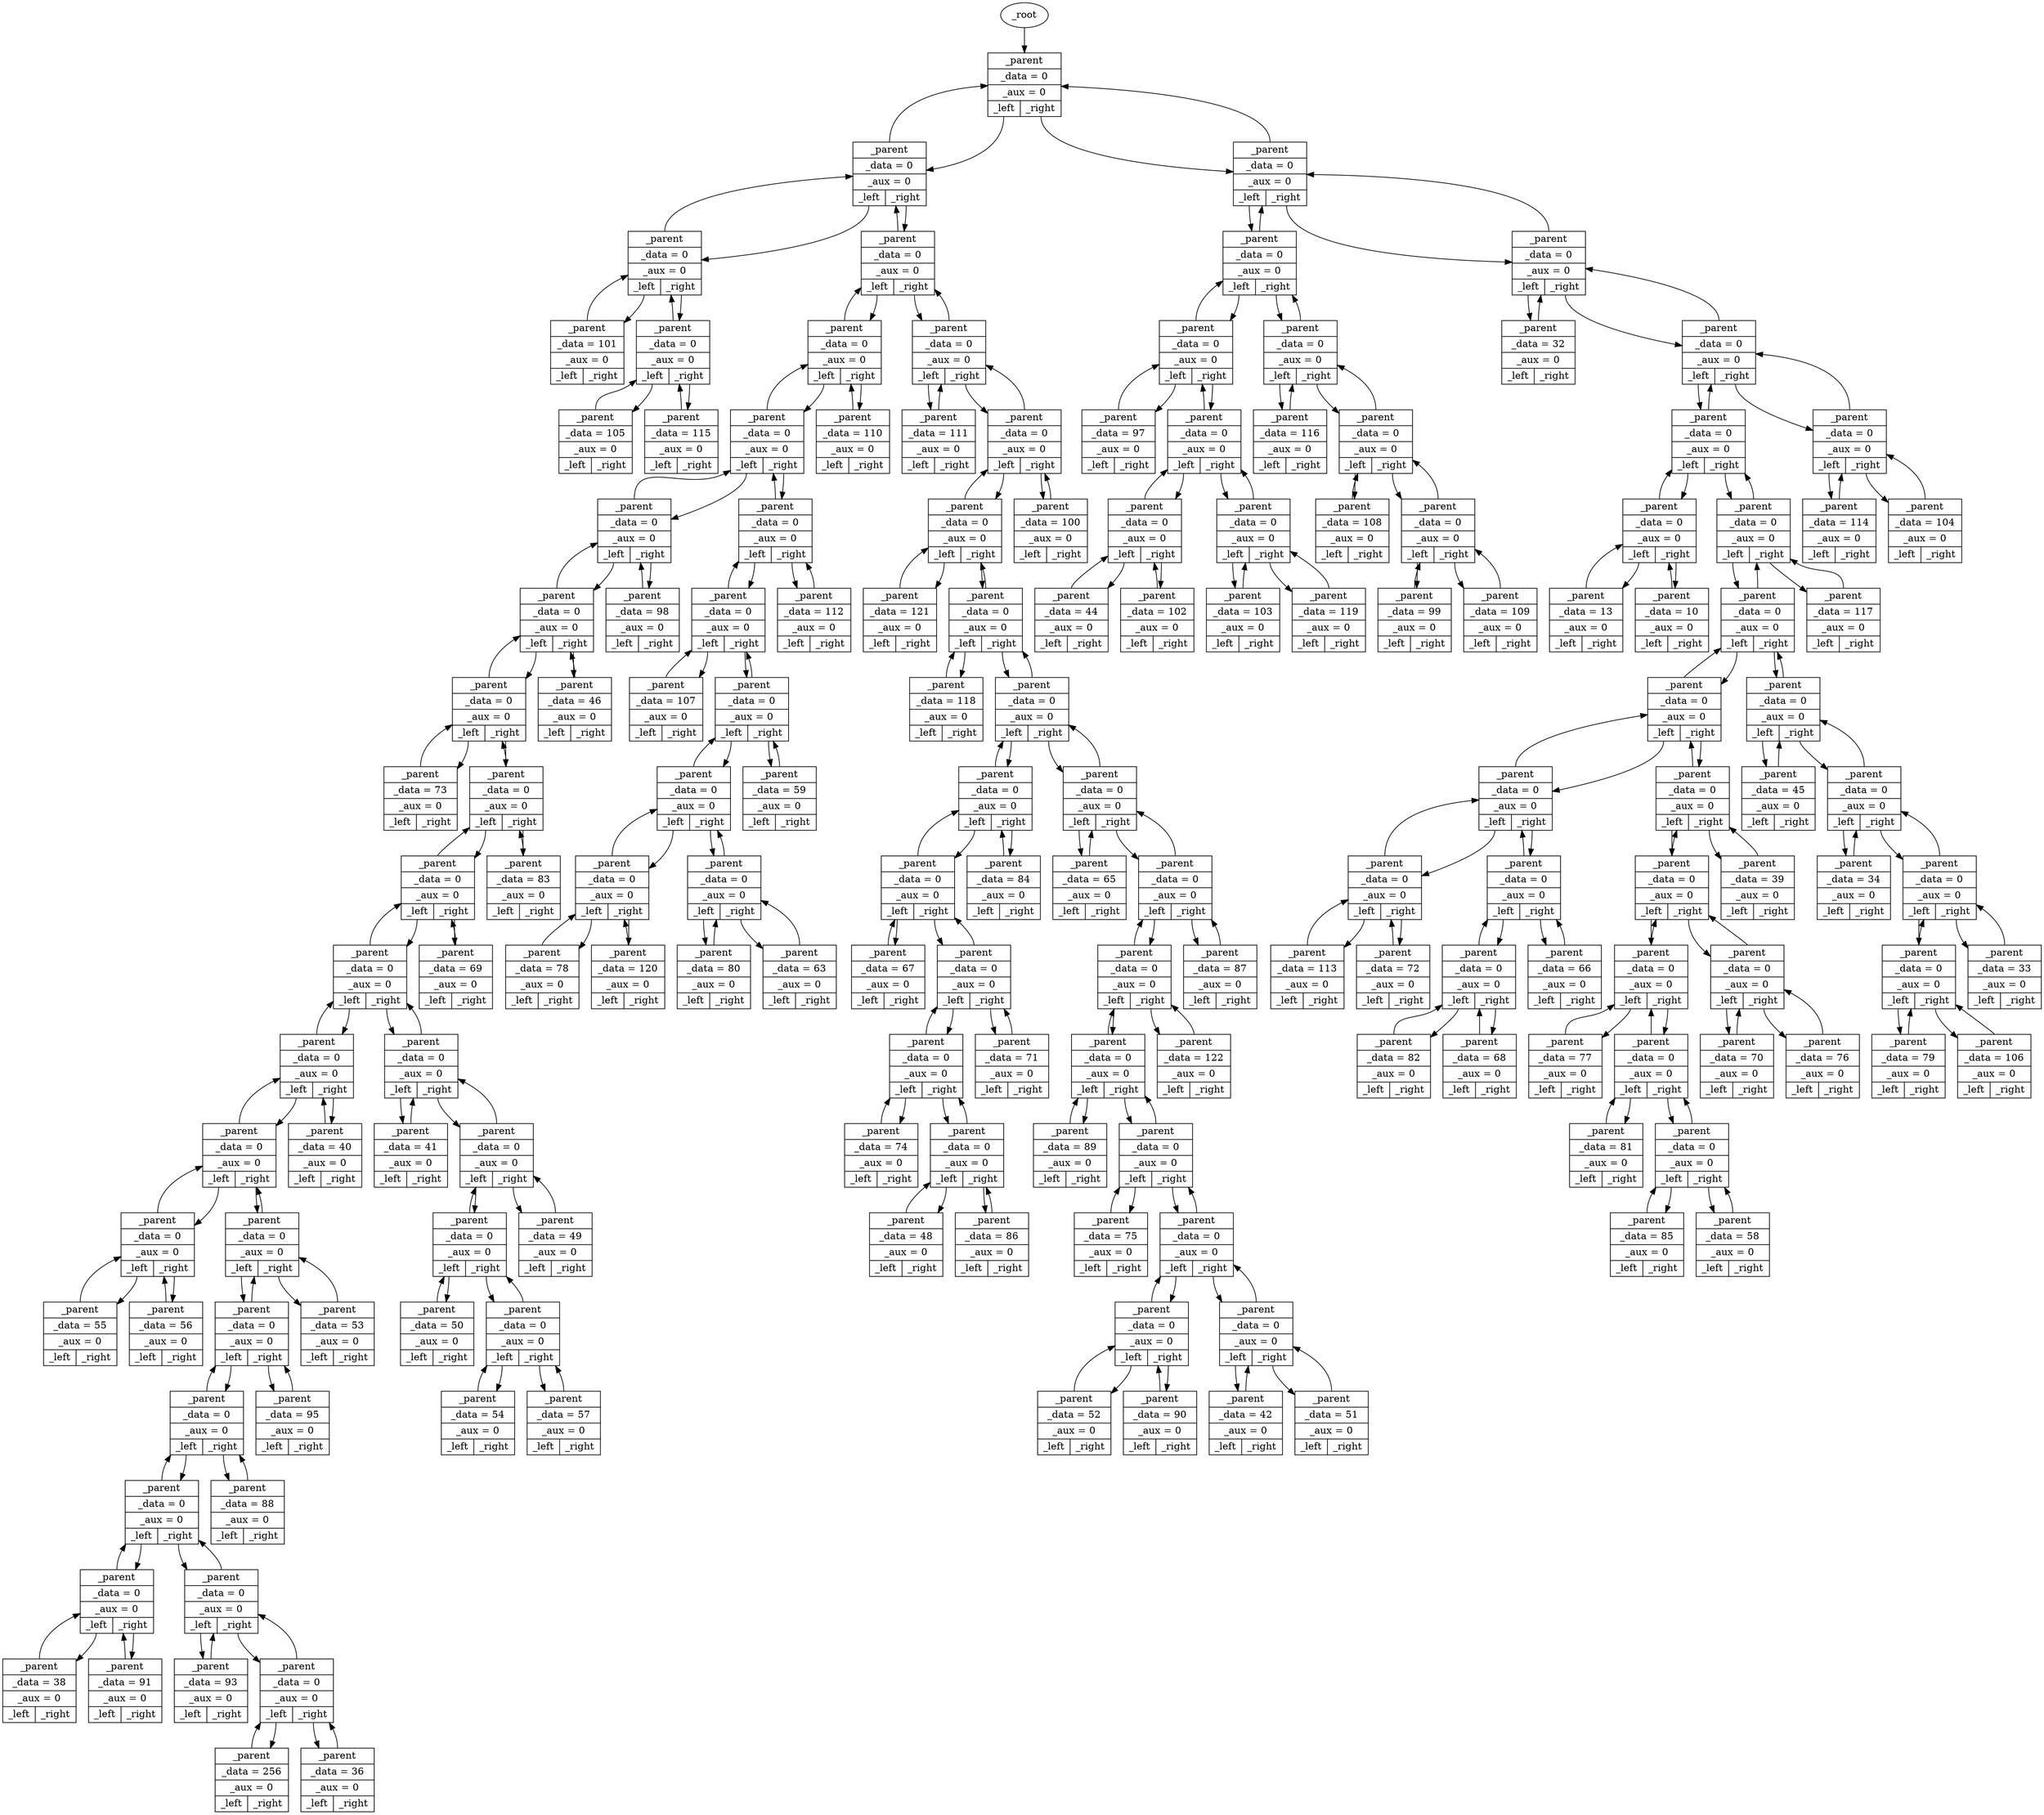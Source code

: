 digraph {
root [label="_root"];
root -> node0xc88010;
node0xc88010 [shape=record,label="{<parent> _parent | _data = 0 | _aux = 0 | { <left> _left | <right> _right } }"];
node0xc880a0 [shape=record,label="{<parent> _parent | _data = 0 | _aux = 0 | { <left> _left | <right> _right } }"];
node0xc8a330 [shape=record,label="{<parent> _parent | _data = 0 | _aux = 0 | { <left> _left | <right> _right } }"];
node0xc8c5b0 [shape=record,label="{<parent> _parent | _data = 101 | _aux = 0 | { <left> _left | <right> _right } }"];
node0xc8c5e0 [shape=record,label="{<parent> _parent | _data = 0 | _aux = 0 | { <left> _left | <right> _right } }"];
node0xc8c610 [shape=record,label="{<parent> _parent | _data = 105 | _aux = 0 | { <left> _left | <right> _right } }"];
node0xc8c640 [shape=record,label="{<parent> _parent | _data = 115 | _aux = 0 | { <left> _left | <right> _right } }"];
node0xc8c670 [shape=record,label="{<parent> _parent | _data = 0 | _aux = 0 | { <left> _left | <right> _right } }"];
node0xc8c6a0 [shape=record,label="{<parent> _parent | _data = 0 | _aux = 0 | { <left> _left | <right> _right } }"];
node0xc8c6d0 [shape=record,label="{<parent> _parent | _data = 0 | _aux = 0 | { <left> _left | <right> _right } }"];
node0xc8c700 [shape=record,label="{<parent> _parent | _data = 0 | _aux = 0 | { <left> _left | <right> _right } }"];
node0xc8c730 [shape=record,label="{<parent> _parent | _data = 0 | _aux = 0 | { <left> _left | <right> _right } }"];
node0xc8c760 [shape=record,label="{<parent> _parent | _data = 0 | _aux = 0 | { <left> _left | <right> _right } }"];
node0xc8c790 [shape=record,label="{<parent> _parent | _data = 73 | _aux = 0 | { <left> _left | <right> _right } }"];
node0xc8c7c0 [shape=record,label="{<parent> _parent | _data = 0 | _aux = 0 | { <left> _left | <right> _right } }"];
node0xc8c7f0 [shape=record,label="{<parent> _parent | _data = 0 | _aux = 0 | { <left> _left | <right> _right } }"];
node0xc8c820 [shape=record,label="{<parent> _parent | _data = 0 | _aux = 0 | { <left> _left | <right> _right } }"];
node0xc8c850 [shape=record,label="{<parent> _parent | _data = 0 | _aux = 0 | { <left> _left | <right> _right } }"];
node0xc8c880 [shape=record,label="{<parent> _parent | _data = 0 | _aux = 0 | { <left> _left | <right> _right } }"];
node0xc8c8b0 [shape=record,label="{<parent> _parent | _data = 0 | _aux = 0 | { <left> _left | <right> _right } }"];
node0xc8c8e0 [shape=record,label="{<parent> _parent | _data = 55 | _aux = 0 | { <left> _left | <right> _right } }"];
node0xc8c910 [shape=record,label="{<parent> _parent | _data = 56 | _aux = 0 | { <left> _left | <right> _right } }"];
node0xc8c940 [shape=record,label="{<parent> _parent | _data = 0 | _aux = 0 | { <left> _left | <right> _right } }"];
node0xc8c970 [shape=record,label="{<parent> _parent | _data = 0 | _aux = 0 | { <left> _left | <right> _right } }"];
node0xc8c9a0 [shape=record,label="{<parent> _parent | _data = 0 | _aux = 0 | { <left> _left | <right> _right } }"];
node0xc8c9d0 [shape=record,label="{<parent> _parent | _data = 0 | _aux = 0 | { <left> _left | <right> _right } }"];
node0xc8ca00 [shape=record,label="{<parent> _parent | _data = 0 | _aux = 0 | { <left> _left | <right> _right } }"];
node0xc8ca30 [shape=record,label="{<parent> _parent | _data = 38 | _aux = 0 | { <left> _left | <right> _right } }"];
node0xc8ca60 [shape=record,label="{<parent> _parent | _data = 91 | _aux = 0 | { <left> _left | <right> _right } }"];
node0xc8ca90 [shape=record,label="{<parent> _parent | _data = 0 | _aux = 0 | { <left> _left | <right> _right } }"];
node0xc8cac0 [shape=record,label="{<parent> _parent | _data = 93 | _aux = 0 | { <left> _left | <right> _right } }"];
node0xc8caf0 [shape=record,label="{<parent> _parent | _data = 0 | _aux = 0 | { <left> _left | <right> _right } }"];
node0xc8cb20 [shape=record,label="{<parent> _parent | _data = 256 | _aux = 0 | { <left> _left | <right> _right } }"];
node0xc8cb50 [shape=record,label="{<parent> _parent | _data = 36 | _aux = 0 | { <left> _left | <right> _right } }"];
node0xc8cb80 [shape=record,label="{<parent> _parent | _data = 88 | _aux = 0 | { <left> _left | <right> _right } }"];
node0xc8cbb0 [shape=record,label="{<parent> _parent | _data = 95 | _aux = 0 | { <left> _left | <right> _right } }"];
node0xc8cbe0 [shape=record,label="{<parent> _parent | _data = 53 | _aux = 0 | { <left> _left | <right> _right } }"];
node0xc8cc10 [shape=record,label="{<parent> _parent | _data = 40 | _aux = 0 | { <left> _left | <right> _right } }"];
node0xc8cc40 [shape=record,label="{<parent> _parent | _data = 0 | _aux = 0 | { <left> _left | <right> _right } }"];
node0xc8cc70 [shape=record,label="{<parent> _parent | _data = 41 | _aux = 0 | { <left> _left | <right> _right } }"];
node0xc8cca0 [shape=record,label="{<parent> _parent | _data = 0 | _aux = 0 | { <left> _left | <right> _right } }"];
node0xc8ccd0 [shape=record,label="{<parent> _parent | _data = 0 | _aux = 0 | { <left> _left | <right> _right } }"];
node0xc8cd00 [shape=record,label="{<parent> _parent | _data = 50 | _aux = 0 | { <left> _left | <right> _right } }"];
node0xc8cd30 [shape=record,label="{<parent> _parent | _data = 0 | _aux = 0 | { <left> _left | <right> _right } }"];
node0xc8cd60 [shape=record,label="{<parent> _parent | _data = 54 | _aux = 0 | { <left> _left | <right> _right } }"];
node0xc8cd90 [shape=record,label="{<parent> _parent | _data = 57 | _aux = 0 | { <left> _left | <right> _right } }"];
node0xc8cdc0 [shape=record,label="{<parent> _parent | _data = 49 | _aux = 0 | { <left> _left | <right> _right } }"];
node0xc8cdf0 [shape=record,label="{<parent> _parent | _data = 69 | _aux = 0 | { <left> _left | <right> _right } }"];
node0xc8ce20 [shape=record,label="{<parent> _parent | _data = 83 | _aux = 0 | { <left> _left | <right> _right } }"];
node0xc8ce50 [shape=record,label="{<parent> _parent | _data = 46 | _aux = 0 | { <left> _left | <right> _right } }"];
node0xc8ce80 [shape=record,label="{<parent> _parent | _data = 98 | _aux = 0 | { <left> _left | <right> _right } }"];
node0xc8ceb0 [shape=record,label="{<parent> _parent | _data = 0 | _aux = 0 | { <left> _left | <right> _right } }"];
node0xc8cee0 [shape=record,label="{<parent> _parent | _data = 0 | _aux = 0 | { <left> _left | <right> _right } }"];
node0xc8cf10 [shape=record,label="{<parent> _parent | _data = 107 | _aux = 0 | { <left> _left | <right> _right } }"];
node0xc8cf40 [shape=record,label="{<parent> _parent | _data = 0 | _aux = 0 | { <left> _left | <right> _right } }"];
node0xc8cf70 [shape=record,label="{<parent> _parent | _data = 0 | _aux = 0 | { <left> _left | <right> _right } }"];
node0xc8cfa0 [shape=record,label="{<parent> _parent | _data = 0 | _aux = 0 | { <left> _left | <right> _right } }"];
node0xc8cfd0 [shape=record,label="{<parent> _parent | _data = 78 | _aux = 0 | { <left> _left | <right> _right } }"];
node0xc8d000 [shape=record,label="{<parent> _parent | _data = 120 | _aux = 0 | { <left> _left | <right> _right } }"];
node0xc8d030 [shape=record,label="{<parent> _parent | _data = 0 | _aux = 0 | { <left> _left | <right> _right } }"];
node0xc8d060 [shape=record,label="{<parent> _parent | _data = 80 | _aux = 0 | { <left> _left | <right> _right } }"];
node0xc8d090 [shape=record,label="{<parent> _parent | _data = 63 | _aux = 0 | { <left> _left | <right> _right } }"];
node0xc8d0c0 [shape=record,label="{<parent> _parent | _data = 59 | _aux = 0 | { <left> _left | <right> _right } }"];
node0xc8d0f0 [shape=record,label="{<parent> _parent | _data = 112 | _aux = 0 | { <left> _left | <right> _right } }"];
node0xc8d120 [shape=record,label="{<parent> _parent | _data = 110 | _aux = 0 | { <left> _left | <right> _right } }"];
node0xc8d150 [shape=record,label="{<parent> _parent | _data = 0 | _aux = 0 | { <left> _left | <right> _right } }"];
node0xc8d180 [shape=record,label="{<parent> _parent | _data = 111 | _aux = 0 | { <left> _left | <right> _right } }"];
node0xc8d1b0 [shape=record,label="{<parent> _parent | _data = 0 | _aux = 0 | { <left> _left | <right> _right } }"];
node0xc8d1e0 [shape=record,label="{<parent> _parent | _data = 0 | _aux = 0 | { <left> _left | <right> _right } }"];
node0xc8d210 [shape=record,label="{<parent> _parent | _data = 121 | _aux = 0 | { <left> _left | <right> _right } }"];
node0xc8d240 [shape=record,label="{<parent> _parent | _data = 0 | _aux = 0 | { <left> _left | <right> _right } }"];
node0xc8d270 [shape=record,label="{<parent> _parent | _data = 118 | _aux = 0 | { <left> _left | <right> _right } }"];
node0xc8d2a0 [shape=record,label="{<parent> _parent | _data = 0 | _aux = 0 | { <left> _left | <right> _right } }"];
node0xc8d2d0 [shape=record,label="{<parent> _parent | _data = 0 | _aux = 0 | { <left> _left | <right> _right } }"];
node0xc8d300 [shape=record,label="{<parent> _parent | _data = 0 | _aux = 0 | { <left> _left | <right> _right } }"];
node0xc8d330 [shape=record,label="{<parent> _parent | _data = 67 | _aux = 0 | { <left> _left | <right> _right } }"];
node0xc8d360 [shape=record,label="{<parent> _parent | _data = 0 | _aux = 0 | { <left> _left | <right> _right } }"];
node0xc8d390 [shape=record,label="{<parent> _parent | _data = 0 | _aux = 0 | { <left> _left | <right> _right } }"];
node0xc8d3c0 [shape=record,label="{<parent> _parent | _data = 74 | _aux = 0 | { <left> _left | <right> _right } }"];
node0xc8d3f0 [shape=record,label="{<parent> _parent | _data = 0 | _aux = 0 | { <left> _left | <right> _right } }"];
node0xc8d420 [shape=record,label="{<parent> _parent | _data = 48 | _aux = 0 | { <left> _left | <right> _right } }"];
node0xc8d450 [shape=record,label="{<parent> _parent | _data = 86 | _aux = 0 | { <left> _left | <right> _right } }"];
node0xc8d480 [shape=record,label="{<parent> _parent | _data = 71 | _aux = 0 | { <left> _left | <right> _right } }"];
node0xc8d4b0 [shape=record,label="{<parent> _parent | _data = 84 | _aux = 0 | { <left> _left | <right> _right } }"];
node0xc8d4e0 [shape=record,label="{<parent> _parent | _data = 0 | _aux = 0 | { <left> _left | <right> _right } }"];
node0xc8d510 [shape=record,label="{<parent> _parent | _data = 65 | _aux = 0 | { <left> _left | <right> _right } }"];
node0xc8d540 [shape=record,label="{<parent> _parent | _data = 0 | _aux = 0 | { <left> _left | <right> _right } }"];
node0xc8d570 [shape=record,label="{<parent> _parent | _data = 0 | _aux = 0 | { <left> _left | <right> _right } }"];
node0xc8d5a0 [shape=record,label="{<parent> _parent | _data = 0 | _aux = 0 | { <left> _left | <right> _right } }"];
node0xc8d5d0 [shape=record,label="{<parent> _parent | _data = 89 | _aux = 0 | { <left> _left | <right> _right } }"];
node0xc8d600 [shape=record,label="{<parent> _parent | _data = 0 | _aux = 0 | { <left> _left | <right> _right } }"];
node0xc8d630 [shape=record,label="{<parent> _parent | _data = 75 | _aux = 0 | { <left> _left | <right> _right } }"];
node0xc8d660 [shape=record,label="{<parent> _parent | _data = 0 | _aux = 0 | { <left> _left | <right> _right } }"];
node0xc8d690 [shape=record,label="{<parent> _parent | _data = 0 | _aux = 0 | { <left> _left | <right> _right } }"];
node0xc8d6c0 [shape=record,label="{<parent> _parent | _data = 52 | _aux = 0 | { <left> _left | <right> _right } }"];
node0xc8d6f0 [shape=record,label="{<parent> _parent | _data = 90 | _aux = 0 | { <left> _left | <right> _right } }"];
node0xc8d720 [shape=record,label="{<parent> _parent | _data = 0 | _aux = 0 | { <left> _left | <right> _right } }"];
node0xc8d750 [shape=record,label="{<parent> _parent | _data = 42 | _aux = 0 | { <left> _left | <right> _right } }"];
node0xc8d780 [shape=record,label="{<parent> _parent | _data = 51 | _aux = 0 | { <left> _left | <right> _right } }"];
node0xc8d7b0 [shape=record,label="{<parent> _parent | _data = 122 | _aux = 0 | { <left> _left | <right> _right } }"];
node0xc8d7e0 [shape=record,label="{<parent> _parent | _data = 87 | _aux = 0 | { <left> _left | <right> _right } }"];
node0xc8d810 [shape=record,label="{<parent> _parent | _data = 100 | _aux = 0 | { <left> _left | <right> _right } }"];
node0xc8d840 [shape=record,label="{<parent> _parent | _data = 0 | _aux = 0 | { <left> _left | <right> _right } }"];
node0xc8d870 [shape=record,label="{<parent> _parent | _data = 0 | _aux = 0 | { <left> _left | <right> _right } }"];
node0xc8d8a0 [shape=record,label="{<parent> _parent | _data = 0 | _aux = 0 | { <left> _left | <right> _right } }"];
node0xc8d8d0 [shape=record,label="{<parent> _parent | _data = 97 | _aux = 0 | { <left> _left | <right> _right } }"];
node0xc8d900 [shape=record,label="{<parent> _parent | _data = 0 | _aux = 0 | { <left> _left | <right> _right } }"];
node0xc8d930 [shape=record,label="{<parent> _parent | _data = 0 | _aux = 0 | { <left> _left | <right> _right } }"];
node0xc8d960 [shape=record,label="{<parent> _parent | _data = 44 | _aux = 0 | { <left> _left | <right> _right } }"];
node0xc8d990 [shape=record,label="{<parent> _parent | _data = 102 | _aux = 0 | { <left> _left | <right> _right } }"];
node0xc8d9c0 [shape=record,label="{<parent> _parent | _data = 0 | _aux = 0 | { <left> _left | <right> _right } }"];
node0xc8d9f0 [shape=record,label="{<parent> _parent | _data = 103 | _aux = 0 | { <left> _left | <right> _right } }"];
node0xc8da20 [shape=record,label="{<parent> _parent | _data = 119 | _aux = 0 | { <left> _left | <right> _right } }"];
node0xc8da50 [shape=record,label="{<parent> _parent | _data = 0 | _aux = 0 | { <left> _left | <right> _right } }"];
node0xc8da80 [shape=record,label="{<parent> _parent | _data = 116 | _aux = 0 | { <left> _left | <right> _right } }"];
node0xc8dab0 [shape=record,label="{<parent> _parent | _data = 0 | _aux = 0 | { <left> _left | <right> _right } }"];
node0xc8dae0 [shape=record,label="{<parent> _parent | _data = 108 | _aux = 0 | { <left> _left | <right> _right } }"];
node0xc8db10 [shape=record,label="{<parent> _parent | _data = 0 | _aux = 0 | { <left> _left | <right> _right } }"];
node0xc8db40 [shape=record,label="{<parent> _parent | _data = 99 | _aux = 0 | { <left> _left | <right> _right } }"];
node0xc8db70 [shape=record,label="{<parent> _parent | _data = 109 | _aux = 0 | { <left> _left | <right> _right } }"];
node0xc8dba0 [shape=record,label="{<parent> _parent | _data = 0 | _aux = 0 | { <left> _left | <right> _right } }"];
node0xc8dbd0 [shape=record,label="{<parent> _parent | _data = 32 | _aux = 0 | { <left> _left | <right> _right } }"];
node0xc8dc00 [shape=record,label="{<parent> _parent | _data = 0 | _aux = 0 | { <left> _left | <right> _right } }"];
node0xc8dc30 [shape=record,label="{<parent> _parent | _data = 0 | _aux = 0 | { <left> _left | <right> _right } }"];
node0xc8dc60 [shape=record,label="{<parent> _parent | _data = 0 | _aux = 0 | { <left> _left | <right> _right } }"];
node0xc8dc90 [shape=record,label="{<parent> _parent | _data = 13 | _aux = 0 | { <left> _left | <right> _right } }"];
node0xc8dcc0 [shape=record,label="{<parent> _parent | _data = 10 | _aux = 0 | { <left> _left | <right> _right } }"];
node0xc8dcf0 [shape=record,label="{<parent> _parent | _data = 0 | _aux = 0 | { <left> _left | <right> _right } }"];
node0xc8dd20 [shape=record,label="{<parent> _parent | _data = 0 | _aux = 0 | { <left> _left | <right> _right } }"];
node0xc8dd50 [shape=record,label="{<parent> _parent | _data = 0 | _aux = 0 | { <left> _left | <right> _right } }"];
node0xc8dd80 [shape=record,label="{<parent> _parent | _data = 0 | _aux = 0 | { <left> _left | <right> _right } }"];
node0xc8ddb0 [shape=record,label="{<parent> _parent | _data = 0 | _aux = 0 | { <left> _left | <right> _right } }"];
node0xc8dde0 [shape=record,label="{<parent> _parent | _data = 113 | _aux = 0 | { <left> _left | <right> _right } }"];
node0xc8de10 [shape=record,label="{<parent> _parent | _data = 72 | _aux = 0 | { <left> _left | <right> _right } }"];
node0xc8de40 [shape=record,label="{<parent> _parent | _data = 0 | _aux = 0 | { <left> _left | <right> _right } }"];
node0xc8de70 [shape=record,label="{<parent> _parent | _data = 0 | _aux = 0 | { <left> _left | <right> _right } }"];
node0xc8dea0 [shape=record,label="{<parent> _parent | _data = 82 | _aux = 0 | { <left> _left | <right> _right } }"];
node0xc8ded0 [shape=record,label="{<parent> _parent | _data = 68 | _aux = 0 | { <left> _left | <right> _right } }"];
node0xc8df00 [shape=record,label="{<parent> _parent | _data = 66 | _aux = 0 | { <left> _left | <right> _right } }"];
node0xc8df30 [shape=record,label="{<parent> _parent | _data = 0 | _aux = 0 | { <left> _left | <right> _right } }"];
node0xc8df60 [shape=record,label="{<parent> _parent | _data = 0 | _aux = 0 | { <left> _left | <right> _right } }"];
node0xc8df90 [shape=record,label="{<parent> _parent | _data = 0 | _aux = 0 | { <left> _left | <right> _right } }"];
node0xc8dfc0 [shape=record,label="{<parent> _parent | _data = 77 | _aux = 0 | { <left> _left | <right> _right } }"];
node0xc8dff0 [shape=record,label="{<parent> _parent | _data = 0 | _aux = 0 | { <left> _left | <right> _right } }"];
node0xc8e020 [shape=record,label="{<parent> _parent | _data = 81 | _aux = 0 | { <left> _left | <right> _right } }"];
node0xc8e050 [shape=record,label="{<parent> _parent | _data = 0 | _aux = 0 | { <left> _left | <right> _right } }"];
node0xc8e080 [shape=record,label="{<parent> _parent | _data = 85 | _aux = 0 | { <left> _left | <right> _right } }"];
node0xc8e0b0 [shape=record,label="{<parent> _parent | _data = 58 | _aux = 0 | { <left> _left | <right> _right } }"];
node0xc8e0e0 [shape=record,label="{<parent> _parent | _data = 0 | _aux = 0 | { <left> _left | <right> _right } }"];
node0xc8e110 [shape=record,label="{<parent> _parent | _data = 70 | _aux = 0 | { <left> _left | <right> _right } }"];
node0xc8e140 [shape=record,label="{<parent> _parent | _data = 76 | _aux = 0 | { <left> _left | <right> _right } }"];
node0xc8e170 [shape=record,label="{<parent> _parent | _data = 39 | _aux = 0 | { <left> _left | <right> _right } }"];
node0xc8e1a0 [shape=record,label="{<parent> _parent | _data = 0 | _aux = 0 | { <left> _left | <right> _right } }"];
node0xc8e1d0 [shape=record,label="{<parent> _parent | _data = 45 | _aux = 0 | { <left> _left | <right> _right } }"];
node0xc8e200 [shape=record,label="{<parent> _parent | _data = 0 | _aux = 0 | { <left> _left | <right> _right } }"];
node0xc8e230 [shape=record,label="{<parent> _parent | _data = 34 | _aux = 0 | { <left> _left | <right> _right } }"];
node0xc8e260 [shape=record,label="{<parent> _parent | _data = 0 | _aux = 0 | { <left> _left | <right> _right } }"];
node0xc8e290 [shape=record,label="{<parent> _parent | _data = 0 | _aux = 0 | { <left> _left | <right> _right } }"];
node0xc8e2c0 [shape=record,label="{<parent> _parent | _data = 79 | _aux = 0 | { <left> _left | <right> _right } }"];
node0xc8e2f0 [shape=record,label="{<parent> _parent | _data = 106 | _aux = 0 | { <left> _left | <right> _right } }"];
node0xc8e320 [shape=record,label="{<parent> _parent | _data = 33 | _aux = 0 | { <left> _left | <right> _right } }"];
node0xc8e350 [shape=record,label="{<parent> _parent | _data = 117 | _aux = 0 | { <left> _left | <right> _right } }"];
node0xc8e380 [shape=record,label="{<parent> _parent | _data = 0 | _aux = 0 | { <left> _left | <right> _right } }"];
node0xc8e3b0 [shape=record,label="{<parent> _parent | _data = 114 | _aux = 0 | { <left> _left | <right> _right } }"];
node0xc8e3e0 [shape=record,label="{<parent> _parent | _data = 104 | _aux = 0 | { <left> _left | <right> _right } }"];
node0xc88010:left:s -> node0xc8a330;
node0xc88010:right:s -> node0xc8d840;
node0xc880a0:parent:n -> node0xc8a330;
node0xc880a0:left:s -> node0xc8c5b0;
node0xc880a0:right:s -> node0xc8c5e0;
node0xc8a330:parent:n -> node0xc88010;
node0xc8a330:left:s -> node0xc880a0;
node0xc8a330:right:s -> node0xc8c670;
node0xc8c5b0:parent:n -> node0xc880a0;
node0xc8c5e0:parent:n -> node0xc880a0;
node0xc8c5e0:left:s -> node0xc8c610;
node0xc8c5e0:right:s -> node0xc8c640;
node0xc8c610:parent:n -> node0xc8c5e0;
node0xc8c640:parent:n -> node0xc8c5e0;
node0xc8c670:parent:n -> node0xc8a330;
node0xc8c670:left:s -> node0xc8c6a0;
node0xc8c670:right:s -> node0xc8d150;
node0xc8c6a0:parent:n -> node0xc8c670;
node0xc8c6a0:left:s -> node0xc8c6d0;
node0xc8c6a0:right:s -> node0xc8d120;
node0xc8c6d0:parent:n -> node0xc8c6a0;
node0xc8c6d0:left:s -> node0xc8c700;
node0xc8c6d0:right:s -> node0xc8ceb0;
node0xc8c700:parent:n -> node0xc8c6d0;
node0xc8c700:left:s -> node0xc8c730;
node0xc8c700:right:s -> node0xc8ce80;
node0xc8c730:parent:n -> node0xc8c700;
node0xc8c730:left:s -> node0xc8c760;
node0xc8c730:right:s -> node0xc8ce50;
node0xc8c760:parent:n -> node0xc8c730;
node0xc8c760:left:s -> node0xc8c790;
node0xc8c760:right:s -> node0xc8c7c0;
node0xc8c790:parent:n -> node0xc8c760;
node0xc8c7c0:parent:n -> node0xc8c760;
node0xc8c7c0:left:s -> node0xc8c7f0;
node0xc8c7c0:right:s -> node0xc8ce20;
node0xc8c7f0:parent:n -> node0xc8c7c0;
node0xc8c7f0:left:s -> node0xc8c820;
node0xc8c7f0:right:s -> node0xc8cdf0;
node0xc8c820:parent:n -> node0xc8c7f0;
node0xc8c820:left:s -> node0xc8c850;
node0xc8c820:right:s -> node0xc8cc40;
node0xc8c850:parent:n -> node0xc8c820;
node0xc8c850:left:s -> node0xc8c880;
node0xc8c850:right:s -> node0xc8cc10;
node0xc8c880:parent:n -> node0xc8c850;
node0xc8c880:left:s -> node0xc8c8b0;
node0xc8c880:right:s -> node0xc8c940;
node0xc8c8b0:parent:n -> node0xc8c880;
node0xc8c8b0:left:s -> node0xc8c8e0;
node0xc8c8b0:right:s -> node0xc8c910;
node0xc8c8e0:parent:n -> node0xc8c8b0;
node0xc8c910:parent:n -> node0xc8c8b0;
node0xc8c940:parent:n -> node0xc8c880;
node0xc8c940:left:s -> node0xc8c970;
node0xc8c940:right:s -> node0xc8cbe0;
node0xc8c970:parent:n -> node0xc8c940;
node0xc8c970:left:s -> node0xc8c9a0;
node0xc8c970:right:s -> node0xc8cbb0;
node0xc8c9a0:parent:n -> node0xc8c970;
node0xc8c9a0:left:s -> node0xc8c9d0;
node0xc8c9a0:right:s -> node0xc8cb80;
node0xc8c9d0:parent:n -> node0xc8c9a0;
node0xc8c9d0:left:s -> node0xc8ca00;
node0xc8c9d0:right:s -> node0xc8ca90;
node0xc8ca00:parent:n -> node0xc8c9d0;
node0xc8ca00:left:s -> node0xc8ca30;
node0xc8ca00:right:s -> node0xc8ca60;
node0xc8ca30:parent:n -> node0xc8ca00;
node0xc8ca60:parent:n -> node0xc8ca00;
node0xc8ca90:parent:n -> node0xc8c9d0;
node0xc8ca90:left:s -> node0xc8cac0;
node0xc8ca90:right:s -> node0xc8caf0;
node0xc8cac0:parent:n -> node0xc8ca90;
node0xc8caf0:parent:n -> node0xc8ca90;
node0xc8caf0:left:s -> node0xc8cb20;
node0xc8caf0:right:s -> node0xc8cb50;
node0xc8cb20:parent:n -> node0xc8caf0;
node0xc8cb50:parent:n -> node0xc8caf0;
node0xc8cb80:parent:n -> node0xc8c9a0;
node0xc8cbb0:parent:n -> node0xc8c970;
node0xc8cbe0:parent:n -> node0xc8c940;
node0xc8cc10:parent:n -> node0xc8c850;
node0xc8cc40:parent:n -> node0xc8c820;
node0xc8cc40:left:s -> node0xc8cc70;
node0xc8cc40:right:s -> node0xc8cca0;
node0xc8cc70:parent:n -> node0xc8cc40;
node0xc8cca0:parent:n -> node0xc8cc40;
node0xc8cca0:left:s -> node0xc8ccd0;
node0xc8cca0:right:s -> node0xc8cdc0;
node0xc8ccd0:parent:n -> node0xc8cca0;
node0xc8ccd0:left:s -> node0xc8cd00;
node0xc8ccd0:right:s -> node0xc8cd30;
node0xc8cd00:parent:n -> node0xc8ccd0;
node0xc8cd30:parent:n -> node0xc8ccd0;
node0xc8cd30:left:s -> node0xc8cd60;
node0xc8cd30:right:s -> node0xc8cd90;
node0xc8cd60:parent:n -> node0xc8cd30;
node0xc8cd90:parent:n -> node0xc8cd30;
node0xc8cdc0:parent:n -> node0xc8cca0;
node0xc8cdf0:parent:n -> node0xc8c7f0;
node0xc8ce20:parent:n -> node0xc8c7c0;
node0xc8ce50:parent:n -> node0xc8c730;
node0xc8ce80:parent:n -> node0xc8c700;
node0xc8ceb0:parent:n -> node0xc8c6d0;
node0xc8ceb0:left:s -> node0xc8cee0;
node0xc8ceb0:right:s -> node0xc8d0f0;
node0xc8cee0:parent:n -> node0xc8ceb0;
node0xc8cee0:left:s -> node0xc8cf10;
node0xc8cee0:right:s -> node0xc8cf40;
node0xc8cf10:parent:n -> node0xc8cee0;
node0xc8cf40:parent:n -> node0xc8cee0;
node0xc8cf40:left:s -> node0xc8cf70;
node0xc8cf40:right:s -> node0xc8d0c0;
node0xc8cf70:parent:n -> node0xc8cf40;
node0xc8cf70:left:s -> node0xc8cfa0;
node0xc8cf70:right:s -> node0xc8d030;
node0xc8cfa0:parent:n -> node0xc8cf70;
node0xc8cfa0:left:s -> node0xc8cfd0;
node0xc8cfa0:right:s -> node0xc8d000;
node0xc8cfd0:parent:n -> node0xc8cfa0;
node0xc8d000:parent:n -> node0xc8cfa0;
node0xc8d030:parent:n -> node0xc8cf70;
node0xc8d030:left:s -> node0xc8d060;
node0xc8d030:right:s -> node0xc8d090;
node0xc8d060:parent:n -> node0xc8d030;
node0xc8d090:parent:n -> node0xc8d030;
node0xc8d0c0:parent:n -> node0xc8cf40;
node0xc8d0f0:parent:n -> node0xc8ceb0;
node0xc8d120:parent:n -> node0xc8c6a0;
node0xc8d150:parent:n -> node0xc8c670;
node0xc8d150:left:s -> node0xc8d180;
node0xc8d150:right:s -> node0xc8d1b0;
node0xc8d180:parent:n -> node0xc8d150;
node0xc8d1b0:parent:n -> node0xc8d150;
node0xc8d1b0:left:s -> node0xc8d1e0;
node0xc8d1b0:right:s -> node0xc8d810;
node0xc8d1e0:parent:n -> node0xc8d1b0;
node0xc8d1e0:left:s -> node0xc8d210;
node0xc8d1e0:right:s -> node0xc8d240;
node0xc8d210:parent:n -> node0xc8d1e0;
node0xc8d240:parent:n -> node0xc8d1e0;
node0xc8d240:left:s -> node0xc8d270;
node0xc8d240:right:s -> node0xc8d2a0;
node0xc8d270:parent:n -> node0xc8d240;
node0xc8d2a0:parent:n -> node0xc8d240;
node0xc8d2a0:left:s -> node0xc8d2d0;
node0xc8d2a0:right:s -> node0xc8d4e0;
node0xc8d2d0:parent:n -> node0xc8d2a0;
node0xc8d2d0:left:s -> node0xc8d300;
node0xc8d2d0:right:s -> node0xc8d4b0;
node0xc8d300:parent:n -> node0xc8d2d0;
node0xc8d300:left:s -> node0xc8d330;
node0xc8d300:right:s -> node0xc8d360;
node0xc8d330:parent:n -> node0xc8d300;
node0xc8d360:parent:n -> node0xc8d300;
node0xc8d360:left:s -> node0xc8d390;
node0xc8d360:right:s -> node0xc8d480;
node0xc8d390:parent:n -> node0xc8d360;
node0xc8d390:left:s -> node0xc8d3c0;
node0xc8d390:right:s -> node0xc8d3f0;
node0xc8d3c0:parent:n -> node0xc8d390;
node0xc8d3f0:parent:n -> node0xc8d390;
node0xc8d3f0:left:s -> node0xc8d420;
node0xc8d3f0:right:s -> node0xc8d450;
node0xc8d420:parent:n -> node0xc8d3f0;
node0xc8d450:parent:n -> node0xc8d3f0;
node0xc8d480:parent:n -> node0xc8d360;
node0xc8d4b0:parent:n -> node0xc8d2d0;
node0xc8d4e0:parent:n -> node0xc8d2a0;
node0xc8d4e0:left:s -> node0xc8d510;
node0xc8d4e0:right:s -> node0xc8d540;
node0xc8d510:parent:n -> node0xc8d4e0;
node0xc8d540:parent:n -> node0xc8d4e0;
node0xc8d540:left:s -> node0xc8d570;
node0xc8d540:right:s -> node0xc8d7e0;
node0xc8d570:parent:n -> node0xc8d540;
node0xc8d570:left:s -> node0xc8d5a0;
node0xc8d570:right:s -> node0xc8d7b0;
node0xc8d5a0:parent:n -> node0xc8d570;
node0xc8d5a0:left:s -> node0xc8d5d0;
node0xc8d5a0:right:s -> node0xc8d600;
node0xc8d5d0:parent:n -> node0xc8d5a0;
node0xc8d600:parent:n -> node0xc8d5a0;
node0xc8d600:left:s -> node0xc8d630;
node0xc8d600:right:s -> node0xc8d660;
node0xc8d630:parent:n -> node0xc8d600;
node0xc8d660:parent:n -> node0xc8d600;
node0xc8d660:left:s -> node0xc8d690;
node0xc8d660:right:s -> node0xc8d720;
node0xc8d690:parent:n -> node0xc8d660;
node0xc8d690:left:s -> node0xc8d6c0;
node0xc8d690:right:s -> node0xc8d6f0;
node0xc8d6c0:parent:n -> node0xc8d690;
node0xc8d6f0:parent:n -> node0xc8d690;
node0xc8d720:parent:n -> node0xc8d660;
node0xc8d720:left:s -> node0xc8d750;
node0xc8d720:right:s -> node0xc8d780;
node0xc8d750:parent:n -> node0xc8d720;
node0xc8d780:parent:n -> node0xc8d720;
node0xc8d7b0:parent:n -> node0xc8d570;
node0xc8d7e0:parent:n -> node0xc8d540;
node0xc8d810:parent:n -> node0xc8d1b0;
node0xc8d840:parent:n -> node0xc88010;
node0xc8d840:left:s -> node0xc8d870;
node0xc8d840:right:s -> node0xc8dba0;
node0xc8d870:parent:n -> node0xc8d840;
node0xc8d870:left:s -> node0xc8d8a0;
node0xc8d870:right:s -> node0xc8da50;
node0xc8d8a0:parent:n -> node0xc8d870;
node0xc8d8a0:left:s -> node0xc8d8d0;
node0xc8d8a0:right:s -> node0xc8d900;
node0xc8d8d0:parent:n -> node0xc8d8a0;
node0xc8d900:parent:n -> node0xc8d8a0;
node0xc8d900:left:s -> node0xc8d930;
node0xc8d900:right:s -> node0xc8d9c0;
node0xc8d930:parent:n -> node0xc8d900;
node0xc8d930:left:s -> node0xc8d960;
node0xc8d930:right:s -> node0xc8d990;
node0xc8d960:parent:n -> node0xc8d930;
node0xc8d990:parent:n -> node0xc8d930;
node0xc8d9c0:parent:n -> node0xc8d900;
node0xc8d9c0:left:s -> node0xc8d9f0;
node0xc8d9c0:right:s -> node0xc8da20;
node0xc8d9f0:parent:n -> node0xc8d9c0;
node0xc8da20:parent:n -> node0xc8d9c0;
node0xc8da50:parent:n -> node0xc8d870;
node0xc8da50:left:s -> node0xc8da80;
node0xc8da50:right:s -> node0xc8dab0;
node0xc8da80:parent:n -> node0xc8da50;
node0xc8dab0:parent:n -> node0xc8da50;
node0xc8dab0:left:s -> node0xc8dae0;
node0xc8dab0:right:s -> node0xc8db10;
node0xc8dae0:parent:n -> node0xc8dab0;
node0xc8db10:parent:n -> node0xc8dab0;
node0xc8db10:left:s -> node0xc8db40;
node0xc8db10:right:s -> node0xc8db70;
node0xc8db40:parent:n -> node0xc8db10;
node0xc8db70:parent:n -> node0xc8db10;
node0xc8dba0:parent:n -> node0xc8d840;
node0xc8dba0:left:s -> node0xc8dbd0;
node0xc8dba0:right:s -> node0xc8dc00;
node0xc8dbd0:parent:n -> node0xc8dba0;
node0xc8dc00:parent:n -> node0xc8dba0;
node0xc8dc00:left:s -> node0xc8dc30;
node0xc8dc00:right:s -> node0xc8e380;
node0xc8dc30:parent:n -> node0xc8dc00;
node0xc8dc30:left:s -> node0xc8dc60;
node0xc8dc30:right:s -> node0xc8dcf0;
node0xc8dc60:parent:n -> node0xc8dc30;
node0xc8dc60:left:s -> node0xc8dc90;
node0xc8dc60:right:s -> node0xc8dcc0;
node0xc8dc90:parent:n -> node0xc8dc60;
node0xc8dcc0:parent:n -> node0xc8dc60;
node0xc8dcf0:parent:n -> node0xc8dc30;
node0xc8dcf0:left:s -> node0xc8dd20;
node0xc8dcf0:right:s -> node0xc8e350;
node0xc8dd20:parent:n -> node0xc8dcf0;
node0xc8dd20:left:s -> node0xc8dd50;
node0xc8dd20:right:s -> node0xc8e1a0;
node0xc8dd50:parent:n -> node0xc8dd20;
node0xc8dd50:left:s -> node0xc8dd80;
node0xc8dd50:right:s -> node0xc8df30;
node0xc8dd80:parent:n -> node0xc8dd50;
node0xc8dd80:left:s -> node0xc8ddb0;
node0xc8dd80:right:s -> node0xc8de40;
node0xc8ddb0:parent:n -> node0xc8dd80;
node0xc8ddb0:left:s -> node0xc8dde0;
node0xc8ddb0:right:s -> node0xc8de10;
node0xc8dde0:parent:n -> node0xc8ddb0;
node0xc8de10:parent:n -> node0xc8ddb0;
node0xc8de40:parent:n -> node0xc8dd80;
node0xc8de40:left:s -> node0xc8de70;
node0xc8de40:right:s -> node0xc8df00;
node0xc8de70:parent:n -> node0xc8de40;
node0xc8de70:left:s -> node0xc8dea0;
node0xc8de70:right:s -> node0xc8ded0;
node0xc8dea0:parent:n -> node0xc8de70;
node0xc8ded0:parent:n -> node0xc8de70;
node0xc8df00:parent:n -> node0xc8de40;
node0xc8df30:parent:n -> node0xc8dd50;
node0xc8df30:left:s -> node0xc8df60;
node0xc8df30:right:s -> node0xc8e170;
node0xc8df60:parent:n -> node0xc8df30;
node0xc8df60:left:s -> node0xc8df90;
node0xc8df60:right:s -> node0xc8e0e0;
node0xc8df90:parent:n -> node0xc8df60;
node0xc8df90:left:s -> node0xc8dfc0;
node0xc8df90:right:s -> node0xc8dff0;
node0xc8dfc0:parent:n -> node0xc8df90;
node0xc8dff0:parent:n -> node0xc8df90;
node0xc8dff0:left:s -> node0xc8e020;
node0xc8dff0:right:s -> node0xc8e050;
node0xc8e020:parent:n -> node0xc8dff0;
node0xc8e050:parent:n -> node0xc8dff0;
node0xc8e050:left:s -> node0xc8e080;
node0xc8e050:right:s -> node0xc8e0b0;
node0xc8e080:parent:n -> node0xc8e050;
node0xc8e0b0:parent:n -> node0xc8e050;
node0xc8e0e0:parent:n -> node0xc8df60;
node0xc8e0e0:left:s -> node0xc8e110;
node0xc8e0e0:right:s -> node0xc8e140;
node0xc8e110:parent:n -> node0xc8e0e0;
node0xc8e140:parent:n -> node0xc8e0e0;
node0xc8e170:parent:n -> node0xc8df30;
node0xc8e1a0:parent:n -> node0xc8dd20;
node0xc8e1a0:left:s -> node0xc8e1d0;
node0xc8e1a0:right:s -> node0xc8e200;
node0xc8e1d0:parent:n -> node0xc8e1a0;
node0xc8e200:parent:n -> node0xc8e1a0;
node0xc8e200:left:s -> node0xc8e230;
node0xc8e200:right:s -> node0xc8e260;
node0xc8e230:parent:n -> node0xc8e200;
node0xc8e260:parent:n -> node0xc8e200;
node0xc8e260:left:s -> node0xc8e290;
node0xc8e260:right:s -> node0xc8e320;
node0xc8e290:parent:n -> node0xc8e260;
node0xc8e290:left:s -> node0xc8e2c0;
node0xc8e290:right:s -> node0xc8e2f0;
node0xc8e2c0:parent:n -> node0xc8e290;
node0xc8e2f0:parent:n -> node0xc8e290;
node0xc8e320:parent:n -> node0xc8e260;
node0xc8e350:parent:n -> node0xc8dcf0;
node0xc8e380:parent:n -> node0xc8dc00;
node0xc8e380:left:s -> node0xc8e3b0;
node0xc8e380:right:s -> node0xc8e3e0;
node0xc8e3b0:parent:n -> node0xc8e380;
node0xc8e3e0:parent:n -> node0xc8e380;
}
